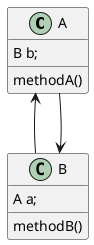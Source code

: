 @startuml

class A{
      B b;
      methodA()
}

class B{
      A a;
      methodB()
}
A <-- B
B <-- A
@enduml